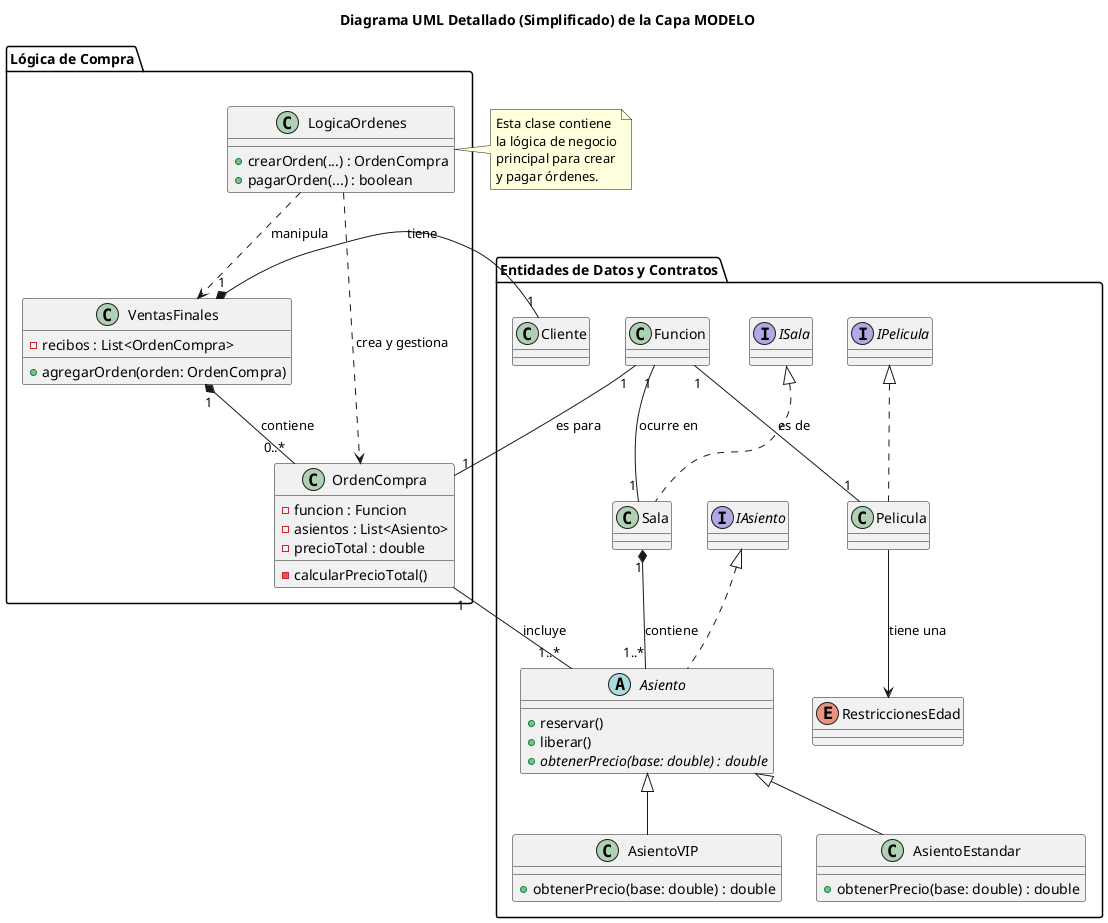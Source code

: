 @startuml
' --- Título del Diagrama ---
title Diagrama UML Detallado (Simplificado) de la Capa MODELO

' --- Paquetes para organizar ---
package "Entidades de Datos y Contratos" {
    interface IAsiento
    interface IPelicula
    interface ISala

    class Pelicula implements IPelicula
    class Sala implements ISala
    abstract class Asiento implements IAsiento {
        + reservar()
        + liberar()
        + {abstract} obtenerPrecio(base: double) : double
    }

    class AsientoVIP {
        + obtenerPrecio(base: double) : double
    }

    class AsientoEstandar {
        + obtenerPrecio(base: double) : double
    }

    class Cliente
    class Funcion
    enum RestriccionesEdad
}

package "Lógica de Compra" {
    class VentasFinales {
        - recibos : List<OrdenCompra>
        + agregarOrden(orden: OrdenCompra)
    }

    class OrdenCompra {
        - funcion : Funcion
        - asientos : List<Asiento>
        - precioTotal : double
        - calcularPrecioTotal()
    }

    class LogicaOrdenes {
        + crearOrden(...) : OrdenCompra
        + pagarOrden(...) : boolean
    }
}

' --- Herencia e Implementación ---
Asiento <|-- AsientoVIP
Asiento <|-- AsientoEstandar

' --- Relaciones de Composición (una parte no puede existir sin el todo) ---
Sala "1" *-- "1..*" Asiento : contiene
Cliente "1" --* "1" VentasFinales : tiene
VentasFinales "1" *-- "0..*" OrdenCompra : contiene

' --- Relaciones de Agregación y Asociación ---
Funcion "1" -- "1" Pelicula : es de
Funcion "1" -- "1" Sala : ocurre en
OrdenCompra "1" -- "1" Funcion : es para
OrdenCompra "1" -- "1..*" Asiento : incluye
Pelicula --> RestriccionesEdad : tiene una

' --- Dependencias (usa...) ---
LogicaOrdenes ..> OrdenCompra : crea y gestiona
LogicaOrdenes ..> VentasFinales : manipula

' --- Notas para Claridad ---


note right of LogicaOrdenes
  Esta clase contiene
  la lógica de negocio
  principal para crear
  y pagar órdenes.
end note

@enduml